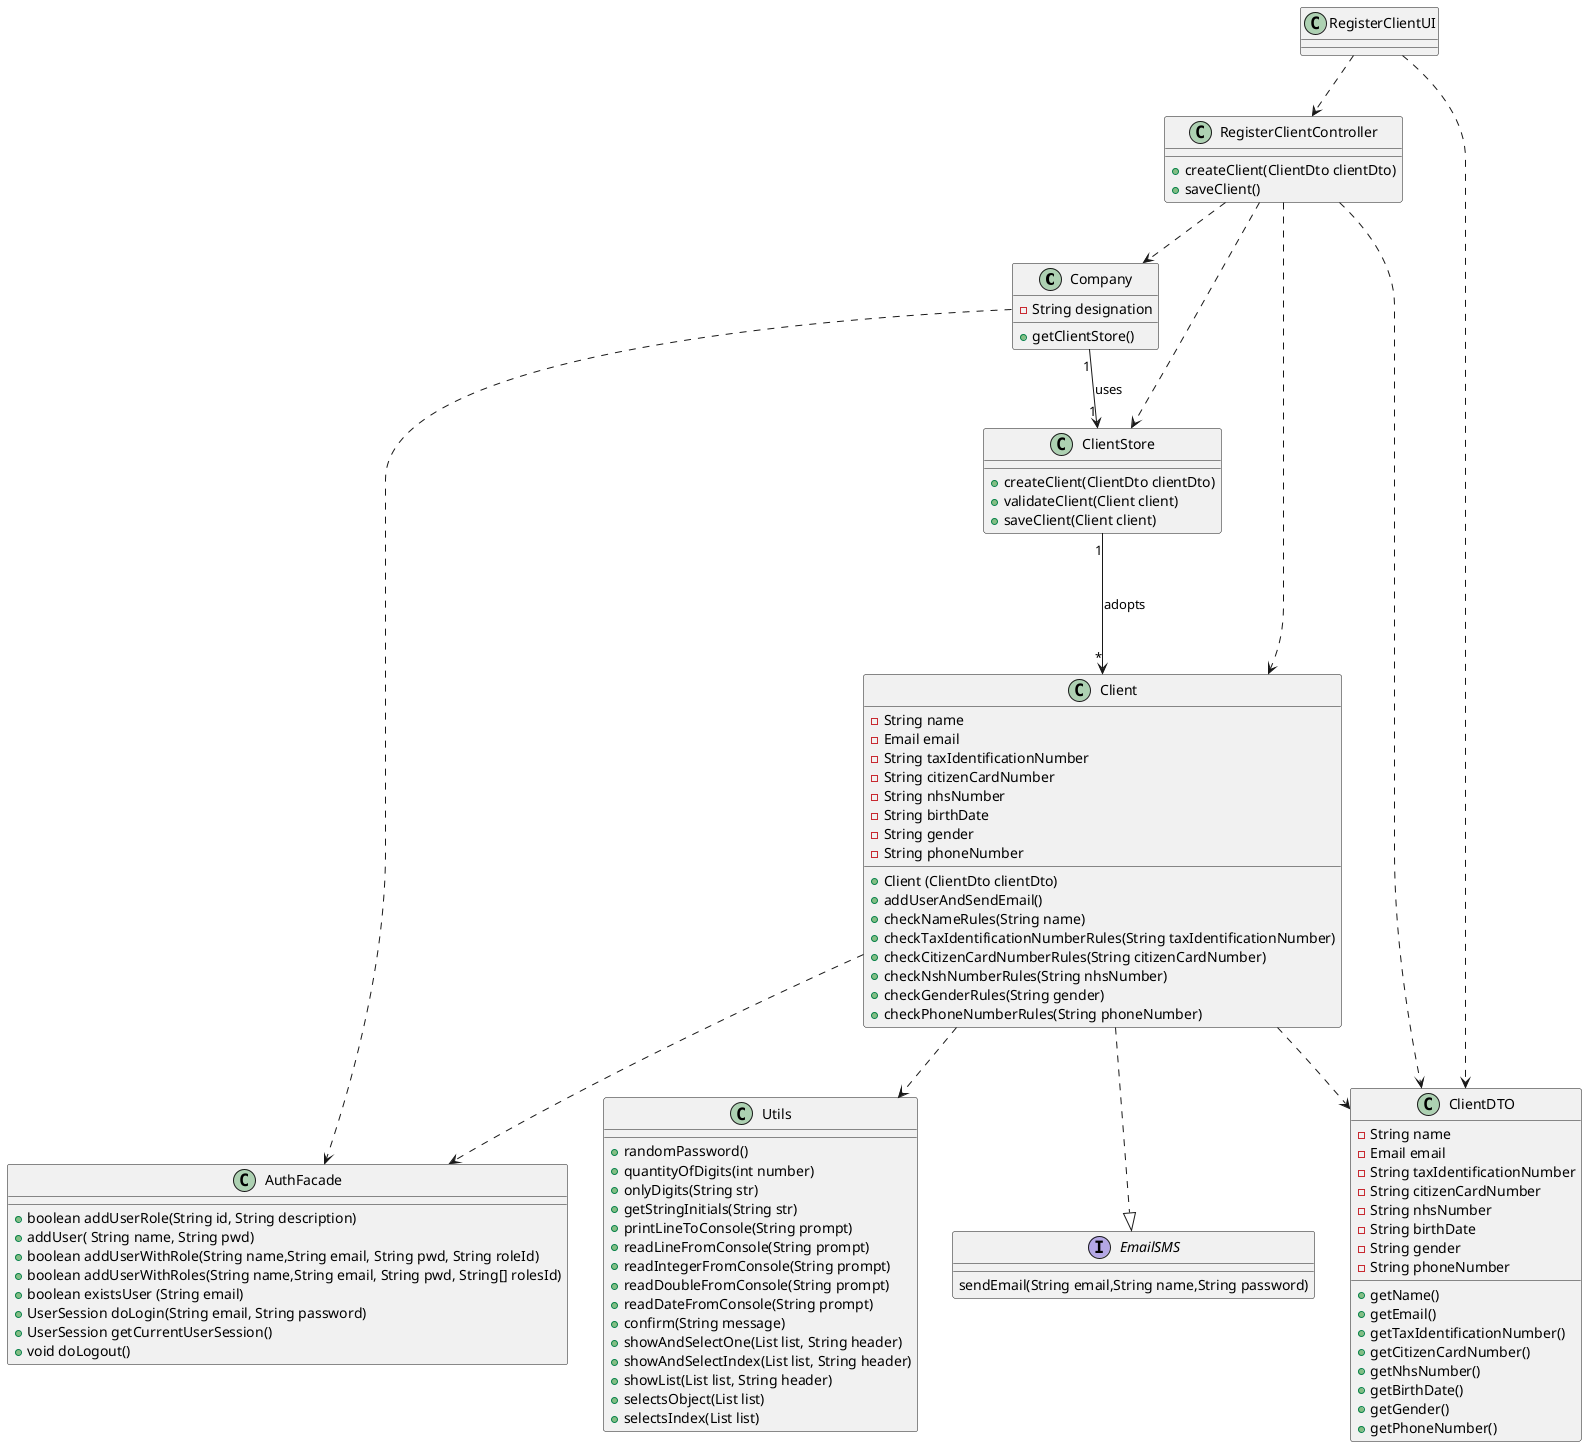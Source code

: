 @startuml


class Company{
  - String designation
  + getClientStore()
  }
class RegisterClientUI{}

class RegisterClientController{
    + createClient(ClientDto clientDto)
    + saveClient()
}

class ClientStore{
    + createClient(ClientDto clientDto)
    + validateClient(Client client)
    + saveClient(Client client)
}

interface EmailSMS{
    sendEmail(String email,String name,String password)
}



class ClientDTO{
    - String name
       -  Email email
       -  String taxIdentificationNumber
       -  String citizenCardNumber
       -  String nhsNumber
       -  String birthDate
       -  String gender
       -  String phoneNumber
     + getName()
     + getEmail()
      + getTaxIdentificationNumber()
      + getCitizenCardNumber()
      + getNhsNumber()
     + getBirthDate()
     + getGender()
     + getPhoneNumber()



}


class Client{
   - String name
   -  Email email
   -  String taxIdentificationNumber
   -  String citizenCardNumber
   -  String nhsNumber
   -  String birthDate
   -  String gender
   -  String phoneNumber
  + Client (ClientDto clientDto)
  + addUserAndSendEmail()
  + checkNameRules(String name)
  + checkTaxIdentificationNumberRules(String taxIdentificationNumber)
  + checkCitizenCardNumberRules(String citizenCardNumber)
  + checkNshNumberRules(String nhsNumber)
  + checkGenderRules(String gender)
  + checkPhoneNumberRules(String phoneNumber)
}

class AuthFacade{
   + boolean addUserRole(String id, String description)
   +addUser( String name, String pwd)
   + boolean addUserWithRole(String name,String email, String pwd, String roleId)
   + boolean addUserWithRoles(String name,String email, String pwd, String[] rolesId)
   + boolean existsUser (String email)
   + UserSession doLogin(String email, String password)
   + UserSession getCurrentUserSession()
   + void doLogout()
  }


class Utils{
 + randomPassword()
 + quantityOfDigits(int number)
 + onlyDigits(String str)
 + getStringInitials(String str)
 + printLineToConsole(String prompt)
 + readLineFromConsole(String prompt)
 + readIntegerFromConsole(String prompt)
 + readDoubleFromConsole(String prompt)
 + readDateFromConsole(String prompt)
 + confirm(String message)
 + showAndSelectOne(List list, String header)
 + showAndSelectIndex(List list, String header)
 + showList(List list, String header)
 + selectsObject(List list)
 + selectsIndex(List list)

}



RegisterClientUI ..> RegisterClientController
RegisterClientUI ..> ClientDTO
RegisterClientController ..> ClientDTO
RegisterClientController ..> Company
RegisterClientController ...> ClientStore
RegisterClientController ....> Client
Company "1" --> "1" ClientStore : uses
ClientStore "1" ---> "*" Client: adopts
Company ..> AuthFacade
Client ..|> EmailSMS
Client..> AuthFacade
Client ..> ClientDTO
Client ..> Utils




@enduml